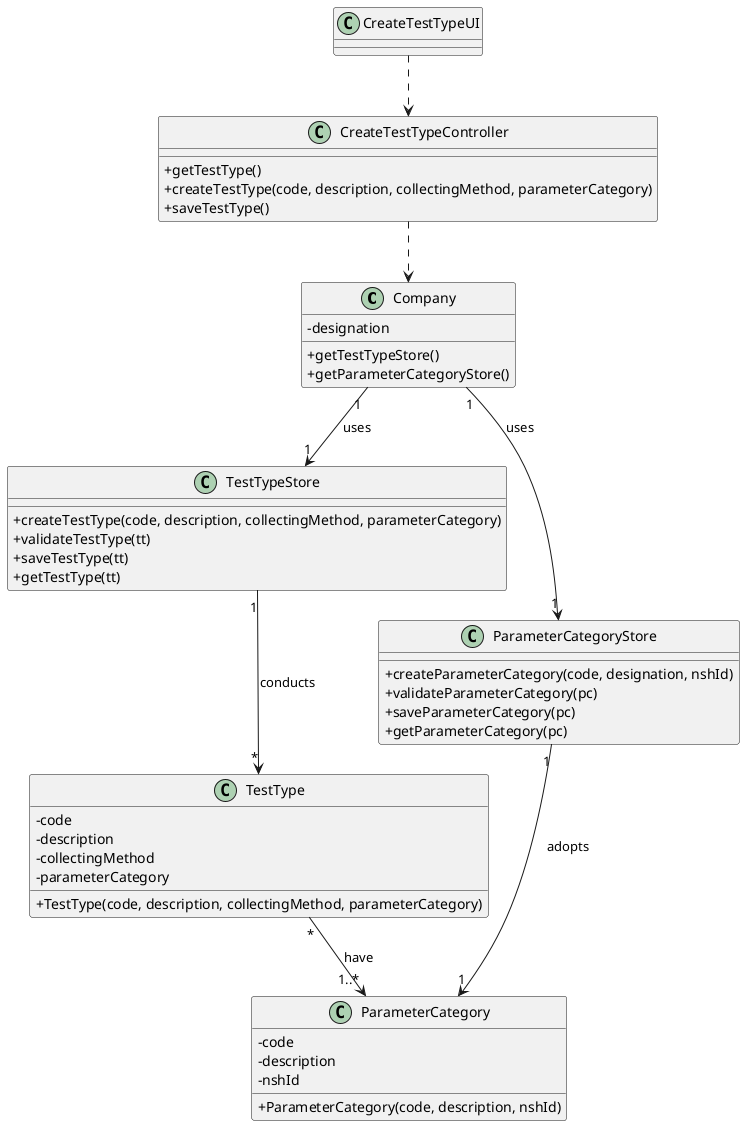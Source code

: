 @startuml
skinparam classAttributeIconSize 0

class Company
{
  -designation
  +getTestTypeStore()
  +getParameterCategoryStore()
}

class TestTypeStore {
  +createTestType(code, description, collectingMethod, parameterCategory)
  +validateTestType(tt)
  +saveTestType(tt)
  +getTestType(tt)
}

class ParameterCategoryStore {
  +createParameterCategory(code, designation, nshId)
  +validateParameterCategory(pc)
  +saveParameterCategory(pc)
  +getParameterCategory(pc)
}

class TestType {
  -code
  -description
  -collectingMethod
  -parameterCategory
  +TestType(code, description, collectingMethod, parameterCategory)
}

class ParameterCategory {
  -code
  -description
  -nshId
  +ParameterCategory(code, description, nshId)
}

class CreateTestTypeUI {
}

class CreateTestTypeController {
  +getTestType()
  +createTestType(code, description, collectingMethod, parameterCategory)
  +saveTestType()
}

CreateTestTypeUI ..> CreateTestTypeController
CreateTestTypeController ..> Company
Company "1" --> "1" TestTypeStore : uses
Company "1" --> "1" ParameterCategoryStore : uses
TestTypeStore "1" --> "*" TestType : conducts
ParameterCategoryStore "1" --> "1" ParameterCategory : adopts
TestType "*" --> "1..*" ParameterCategory : have
@enduml